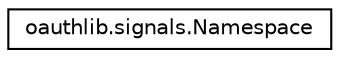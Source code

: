 digraph "Graphical Class Hierarchy"
{
 // LATEX_PDF_SIZE
  edge [fontname="Helvetica",fontsize="10",labelfontname="Helvetica",labelfontsize="10"];
  node [fontname="Helvetica",fontsize="10",shape=record];
  rankdir="LR";
  Node0 [label="oauthlib.signals.Namespace",height=0.2,width=0.4,color="black", fillcolor="white", style="filled",URL="$classoauthlib_1_1signals_1_1Namespace.html",tooltip=" "];
}

